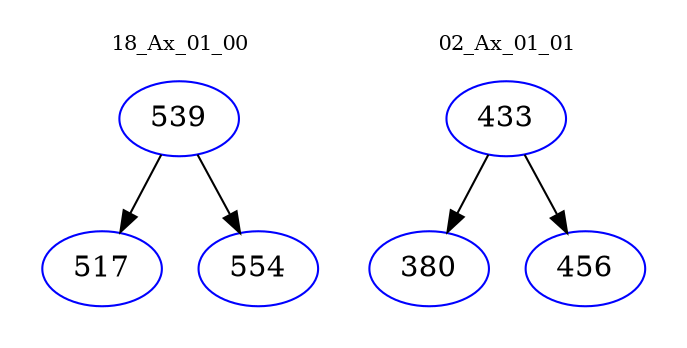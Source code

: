 digraph{
subgraph cluster_0 {
color = white
label = "18_Ax_01_00";
fontsize=10;
T0_539 [label="539", color="blue"]
T0_539 -> T0_517 [color="black"]
T0_517 [label="517", color="blue"]
T0_539 -> T0_554 [color="black"]
T0_554 [label="554", color="blue"]
}
subgraph cluster_1 {
color = white
label = "02_Ax_01_01";
fontsize=10;
T1_433 [label="433", color="blue"]
T1_433 -> T1_380 [color="black"]
T1_380 [label="380", color="blue"]
T1_433 -> T1_456 [color="black"]
T1_456 [label="456", color="blue"]
}
}
